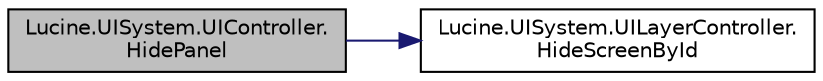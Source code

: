 digraph "Lucine.UISystem.UIController.HidePanel"
{
 // LATEX_PDF_SIZE
  edge [fontname="Helvetica",fontsize="10",labelfontname="Helvetica",labelfontsize="10"];
  node [fontname="Helvetica",fontsize="10",shape=record];
  rankdir="LR";
  Node1 [label="Lucine.UISystem.UIController.\lHidePanel",height=0.2,width=0.4,color="black", fillcolor="grey75", style="filled", fontcolor="black",tooltip=" "];
  Node1 -> Node2 [color="midnightblue",fontsize="10",style="solid",fontname="Helvetica"];
  Node2 [label="Lucine.UISystem.UILayerController.\lHideScreenById",height=0.2,width=0.4,color="black", fillcolor="white", style="filled",URL="$class_lucine_1_1_u_i_system_1_1_u_i_layer_controller.html#a8970f2b5d69af482754ff8c59fc9991c",tooltip="Hide a screen from its id"];
}
